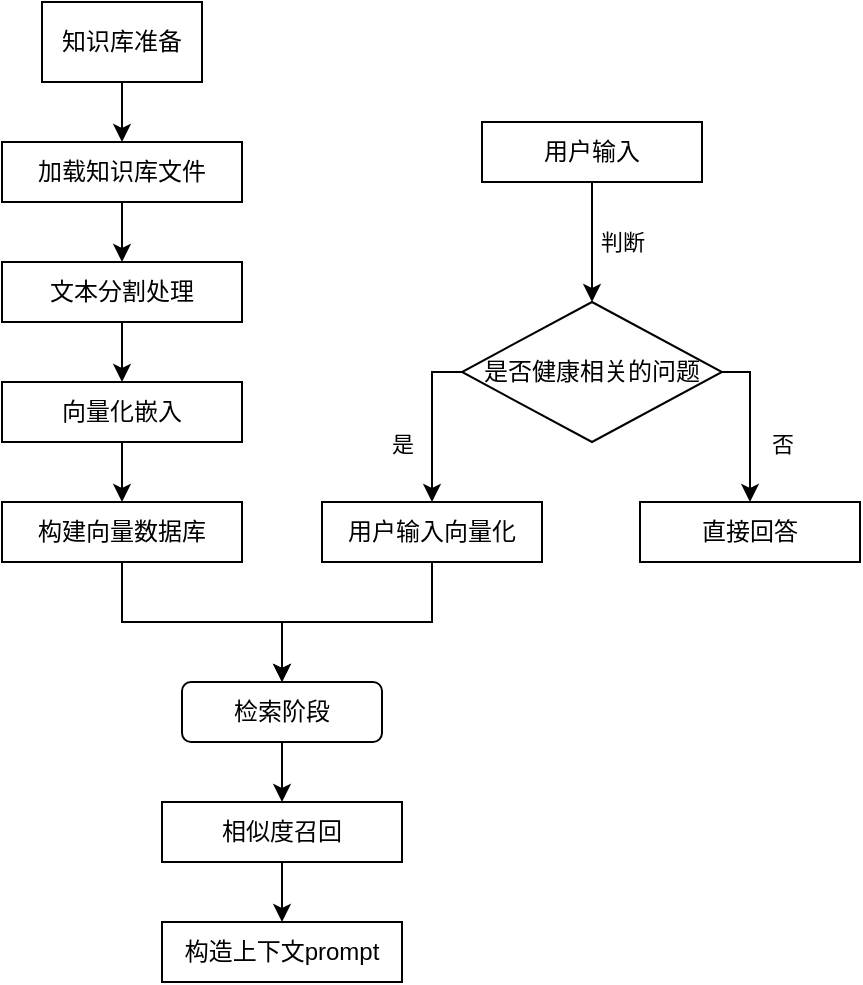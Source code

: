 <mxfile version="26.2.12">
  <diagram name="第 1 页" id="oJtvBOw1WJK3ui5HOgoT">
    <mxGraphModel dx="1044" dy="562" grid="0" gridSize="10" guides="1" tooltips="1" connect="1" arrows="1" fold="1" page="1" pageScale="1" pageWidth="827" pageHeight="1169" math="0" shadow="0">
      <root>
        <mxCell id="0" />
        <mxCell id="1" parent="0" />
        <mxCell id="3-cWyMuHMi9flXLJ4r6o-3" value="" style="edgeStyle=orthogonalEdgeStyle;rounded=0;orthogonalLoop=1;jettySize=auto;html=1;" edge="1" parent="1" source="3-cWyMuHMi9flXLJ4r6o-1" target="3-cWyMuHMi9flXLJ4r6o-2">
          <mxGeometry relative="1" as="geometry" />
        </mxCell>
        <mxCell id="3-cWyMuHMi9flXLJ4r6o-1" value="&lt;font face=&quot;Helvetica&quot; style=&quot;line-height: 100%;&quot;&gt;知识库准备&lt;/font&gt;" style="rounded=0;whiteSpace=wrap;html=1;align=center;" vertex="1" parent="1">
          <mxGeometry x="60" y="20" width="80" height="40" as="geometry" />
        </mxCell>
        <mxCell id="3-cWyMuHMi9flXLJ4r6o-5" value="" style="edgeStyle=orthogonalEdgeStyle;rounded=0;orthogonalLoop=1;jettySize=auto;html=1;" edge="1" parent="1" source="3-cWyMuHMi9flXLJ4r6o-2" target="3-cWyMuHMi9flXLJ4r6o-4">
          <mxGeometry relative="1" as="geometry" />
        </mxCell>
        <mxCell id="3-cWyMuHMi9flXLJ4r6o-2" value="加载知识库文件" style="whiteSpace=wrap;html=1;rounded=0;" vertex="1" parent="1">
          <mxGeometry x="40" y="90" width="120" height="30" as="geometry" />
        </mxCell>
        <mxCell id="3-cWyMuHMi9flXLJ4r6o-7" value="" style="edgeStyle=orthogonalEdgeStyle;rounded=0;orthogonalLoop=1;jettySize=auto;html=1;" edge="1" parent="1" source="3-cWyMuHMi9flXLJ4r6o-4" target="3-cWyMuHMi9flXLJ4r6o-6">
          <mxGeometry relative="1" as="geometry" />
        </mxCell>
        <mxCell id="3-cWyMuHMi9flXLJ4r6o-4" value="文本分割处理" style="whiteSpace=wrap;html=1;rounded=0;" vertex="1" parent="1">
          <mxGeometry x="40" y="150" width="120" height="30" as="geometry" />
        </mxCell>
        <mxCell id="3-cWyMuHMi9flXLJ4r6o-9" value="" style="edgeStyle=orthogonalEdgeStyle;rounded=0;orthogonalLoop=1;jettySize=auto;html=1;" edge="1" parent="1" source="3-cWyMuHMi9flXLJ4r6o-6" target="3-cWyMuHMi9flXLJ4r6o-8">
          <mxGeometry relative="1" as="geometry" />
        </mxCell>
        <mxCell id="3-cWyMuHMi9flXLJ4r6o-6" value="向量化嵌入" style="whiteSpace=wrap;html=1;rounded=0;" vertex="1" parent="1">
          <mxGeometry x="40" y="210" width="120" height="30" as="geometry" />
        </mxCell>
        <mxCell id="3-cWyMuHMi9flXLJ4r6o-11" value="" style="edgeStyle=orthogonalEdgeStyle;rounded=0;orthogonalLoop=1;jettySize=auto;html=1;" edge="1" parent="1" source="3-cWyMuHMi9flXLJ4r6o-8" target="3-cWyMuHMi9flXLJ4r6o-10">
          <mxGeometry relative="1" as="geometry" />
        </mxCell>
        <mxCell id="3-cWyMuHMi9flXLJ4r6o-8" value="构建向量数据库" style="whiteSpace=wrap;html=1;rounded=0;" vertex="1" parent="1">
          <mxGeometry x="40" y="270" width="120" height="30" as="geometry" />
        </mxCell>
        <mxCell id="3-cWyMuHMi9flXLJ4r6o-31" value="" style="edgeStyle=orthogonalEdgeStyle;rounded=0;orthogonalLoop=1;jettySize=auto;html=1;" edge="1" parent="1" source="3-cWyMuHMi9flXLJ4r6o-10" target="3-cWyMuHMi9flXLJ4r6o-30">
          <mxGeometry relative="1" as="geometry" />
        </mxCell>
        <mxCell id="3-cWyMuHMi9flXLJ4r6o-10" value="检索阶段" style="rounded=1;whiteSpace=wrap;html=1;" vertex="1" parent="1">
          <mxGeometry x="130" y="360" width="100" height="30" as="geometry" />
        </mxCell>
        <mxCell id="3-cWyMuHMi9flXLJ4r6o-21" value="" style="edgeStyle=orthogonalEdgeStyle;rounded=0;orthogonalLoop=1;jettySize=auto;html=1;" edge="1" parent="1" source="3-cWyMuHMi9flXLJ4r6o-12" target="3-cWyMuHMi9flXLJ4r6o-20">
          <mxGeometry relative="1" as="geometry" />
        </mxCell>
        <mxCell id="3-cWyMuHMi9flXLJ4r6o-22" value="判断" style="edgeLabel;html=1;align=center;verticalAlign=middle;resizable=0;points=[];" vertex="1" connectable="0" parent="3-cWyMuHMi9flXLJ4r6o-21">
          <mxGeometry x="-0.28" relative="1" as="geometry">
            <mxPoint x="15" y="8" as="offset" />
          </mxGeometry>
        </mxCell>
        <mxCell id="3-cWyMuHMi9flXLJ4r6o-12" value="用户输入" style="rounded=0;whiteSpace=wrap;html=1;" vertex="1" parent="1">
          <mxGeometry x="280" y="80" width="110" height="30" as="geometry" />
        </mxCell>
        <mxCell id="3-cWyMuHMi9flXLJ4r6o-16" value="" style="edgeStyle=orthogonalEdgeStyle;rounded=0;orthogonalLoop=1;jettySize=auto;html=1;" edge="1" parent="1" source="3-cWyMuHMi9flXLJ4r6o-14" target="3-cWyMuHMi9flXLJ4r6o-10">
          <mxGeometry relative="1" as="geometry" />
        </mxCell>
        <mxCell id="3-cWyMuHMi9flXLJ4r6o-14" value="用户输入向量化" style="whiteSpace=wrap;html=1;rounded=0;" vertex="1" parent="1">
          <mxGeometry x="200" y="270" width="110" height="30" as="geometry" />
        </mxCell>
        <mxCell id="3-cWyMuHMi9flXLJ4r6o-25" style="edgeStyle=orthogonalEdgeStyle;rounded=0;orthogonalLoop=1;jettySize=auto;html=1;entryX=0.5;entryY=0;entryDx=0;entryDy=0;" edge="1" parent="1" source="3-cWyMuHMi9flXLJ4r6o-20" target="3-cWyMuHMi9flXLJ4r6o-14">
          <mxGeometry relative="1" as="geometry">
            <mxPoint x="250" y="240" as="targetPoint" />
            <Array as="points">
              <mxPoint x="255" y="205" />
            </Array>
          </mxGeometry>
        </mxCell>
        <mxCell id="3-cWyMuHMi9flXLJ4r6o-28" value="是" style="edgeLabel;html=1;align=center;verticalAlign=middle;resizable=0;points=[];" vertex="1" connectable="0" parent="3-cWyMuHMi9flXLJ4r6o-25">
          <mxGeometry x="0.185" y="-2" relative="1" as="geometry">
            <mxPoint x="-13" y="3" as="offset" />
          </mxGeometry>
        </mxCell>
        <mxCell id="3-cWyMuHMi9flXLJ4r6o-27" style="edgeStyle=orthogonalEdgeStyle;rounded=0;orthogonalLoop=1;jettySize=auto;html=1;entryX=0.5;entryY=0;entryDx=0;entryDy=0;" edge="1" parent="1" source="3-cWyMuHMi9flXLJ4r6o-20" target="3-cWyMuHMi9flXLJ4r6o-26">
          <mxGeometry relative="1" as="geometry">
            <Array as="points">
              <mxPoint x="414" y="205" />
            </Array>
          </mxGeometry>
        </mxCell>
        <mxCell id="3-cWyMuHMi9flXLJ4r6o-29" value="否" style="edgeLabel;html=1;align=center;verticalAlign=middle;resizable=0;points=[];" vertex="1" connectable="0" parent="3-cWyMuHMi9flXLJ4r6o-27">
          <mxGeometry x="0.225" y="-2" relative="1" as="geometry">
            <mxPoint x="18" y="1" as="offset" />
          </mxGeometry>
        </mxCell>
        <mxCell id="3-cWyMuHMi9flXLJ4r6o-20" value="是否健康相关的问题" style="rhombus;whiteSpace=wrap;html=1;" vertex="1" parent="1">
          <mxGeometry x="270" y="170" width="130" height="70" as="geometry" />
        </mxCell>
        <mxCell id="3-cWyMuHMi9flXLJ4r6o-26" value="直接回答" style="whiteSpace=wrap;html=1;rounded=0;" vertex="1" parent="1">
          <mxGeometry x="359" y="270" width="110" height="30" as="geometry" />
        </mxCell>
        <mxCell id="3-cWyMuHMi9flXLJ4r6o-33" value="" style="edgeStyle=orthogonalEdgeStyle;rounded=0;orthogonalLoop=1;jettySize=auto;html=1;" edge="1" parent="1" source="3-cWyMuHMi9flXLJ4r6o-30" target="3-cWyMuHMi9flXLJ4r6o-32">
          <mxGeometry relative="1" as="geometry" />
        </mxCell>
        <mxCell id="3-cWyMuHMi9flXLJ4r6o-30" value="相似度召回" style="whiteSpace=wrap;html=1;rounded=0;" vertex="1" parent="1">
          <mxGeometry x="120" y="420" width="120" height="30" as="geometry" />
        </mxCell>
        <mxCell id="3-cWyMuHMi9flXLJ4r6o-32" value="构造上下文prompt" style="whiteSpace=wrap;html=1;rounded=0;" vertex="1" parent="1">
          <mxGeometry x="120" y="480" width="120" height="30" as="geometry" />
        </mxCell>
      </root>
    </mxGraphModel>
  </diagram>
</mxfile>
